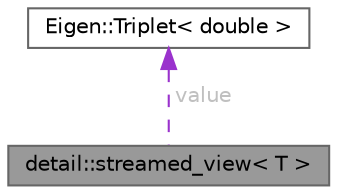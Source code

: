 digraph "detail::streamed_view&lt; T &gt;"
{
 // LATEX_PDF_SIZE
  bgcolor="transparent";
  edge [fontname=Helvetica,fontsize=10,labelfontname=Helvetica,labelfontsize=10];
  node [fontname=Helvetica,fontsize=10,shape=box,height=0.2,width=0.4];
  Node1 [id="Node000001",label="detail::streamed_view\< T \>",height=0.2,width=0.4,color="gray40", fillcolor="grey60", style="filled", fontcolor="black",tooltip=" "];
  Node2 -> Node1 [id="edge2_Node000001_Node000002",dir="back",color="darkorchid3",style="dashed",tooltip=" ",label=" value",fontcolor="grey" ];
  Node2 [id="Node000002",label="Eigen::Triplet\< double \>",height=0.2,width=0.4,color="gray40", fillcolor="white", style="filled",URL="$class_eigen_1_1_triplet.html",tooltip=" "];
}
